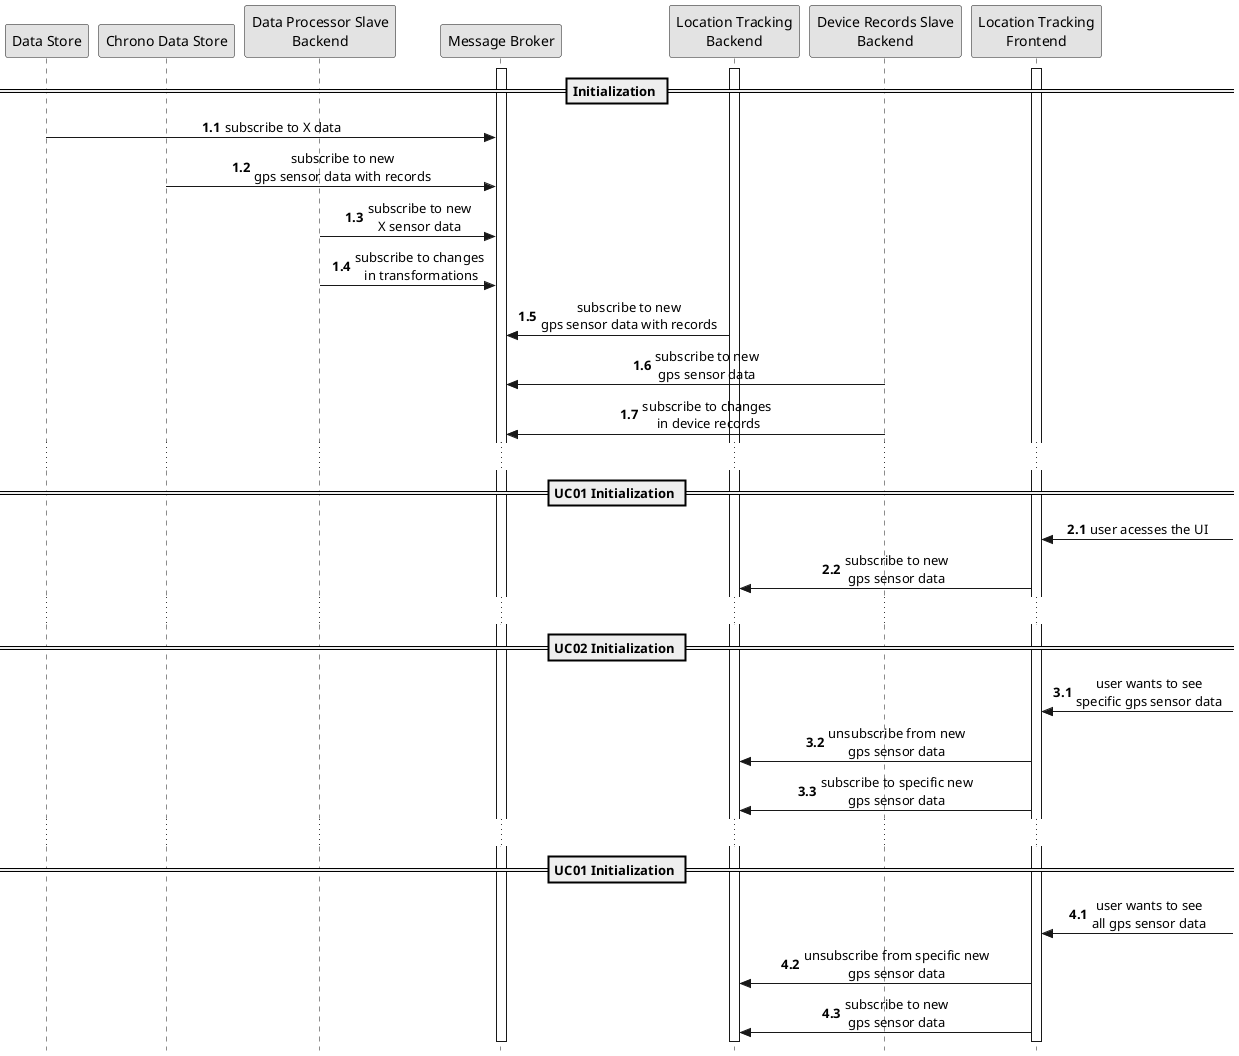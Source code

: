 @startuml process-view-level2-uc00

skinparam Monochrome true
skinparam sequenceMessageAlign center
skinparam style strictuml
hide unlinked

autonumber 1.1

participant "Data Gateway" as DG
participant "Data Store" as DS
participant "Chrono Data Store" as CDS
participant "Data Processor Slave\nBackend" as SDP
participant "Message Broker" as MB
participant "Location Tracking\nBackend" as LTB
participant "Device Records Slave\nBackend" as DRSB
participant "Location Tracking\nFrontend" as LTF

activate MB
activate LTF
activate LTB

== Initialization ==
DS -> MB : subscribe to X data
CDS -> MB : subscribe to new\ngps sensor data with records
SDP -> MB : subscribe to new\nX sensor data
SDP -> MB : subscribe to changes\n in transformations
LTB -> MB : subscribe to new\ngps sensor data with records
DRSB -> MB : subscribe to new\ngps sensor data
DRSB -> MB : subscribe to changes\n in device records

...
== UC01 Initialization ==
autonumber inc A
LTF <- : user acesses the UI
LTF -> LTB : subscribe to new\ngps sensor data

...
== UC02 Initialization ==
autonumber inc A
LTF <- : user wants to see\nspecific gps sensor data
LTF -> LTB : unsubscribe from new\ngps sensor data
LTF -> LTB : subscribe to specific new\ngps sensor data

...
== UC01 Initialization ==
autonumber inc A
LTF <- : user wants to see\nall gps sensor data
LTF -> LTB : unsubscribe from specific new\ngps sensor data
LTF -> LTB : subscribe to new\ngps sensor data

@enduml
